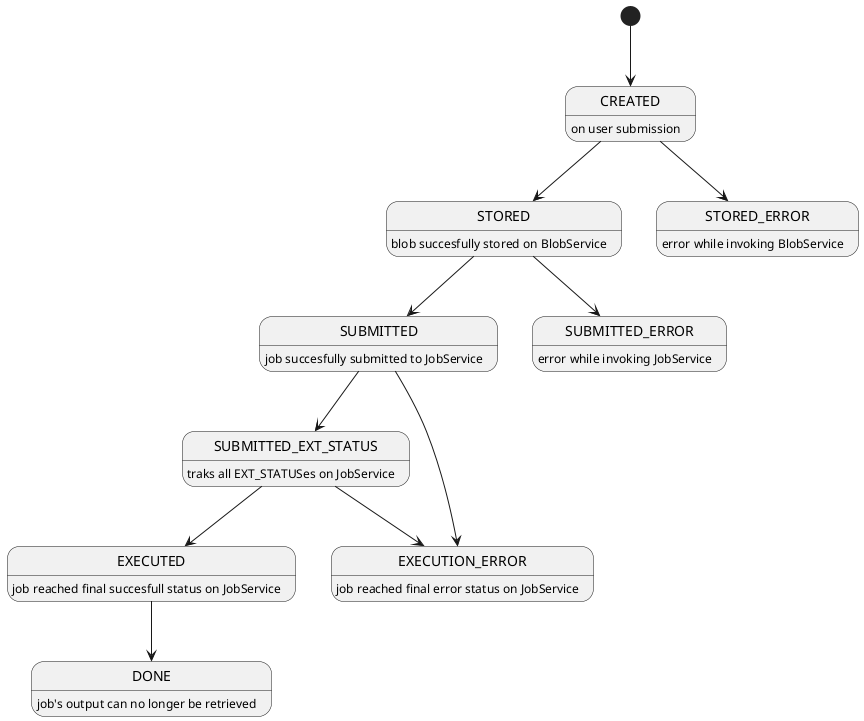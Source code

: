 @startuml

CREATED : on user submission
STORED: blob succesfully stored on BlobService
STORED_ERROR: error while invoking BlobService
SUBMITTED: job succesfully submitted to JobService
SUBMITTED_ERROR: error while invoking JobService
SUBMITTED_EXT_STATUS: traks all EXT_STATUSes on JobService
EXECUTED: job reached final succesfull status on JobService
EXECUTION_ERROR: job reached final error status on JobService
DONE: job's output can no longer be retrieved

[*] --> CREATED
CREATED --> STORED
CREATED --> STORED_ERROR

STORED --> SUBMITTED
STORED --> SUBMITTED_ERROR

SUBMITTED --> SUBMITTED_EXT_STATUS
SUBMITTED --> EXECUTION_ERROR

SUBMITTED_EXT_STATUS --> EXECUTED
SUBMITTED_EXT_STATUS --> EXECUTION_ERROR

EXECUTED --> DONE
@enduml